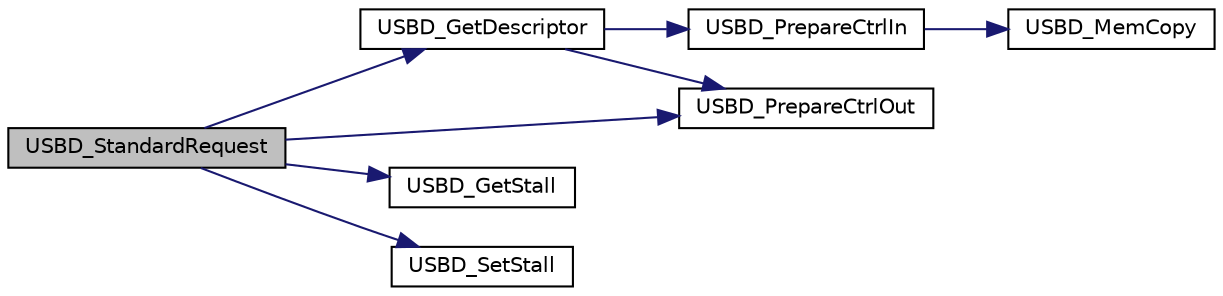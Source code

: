 digraph "USBD_StandardRequest"
{
 // LATEX_PDF_SIZE
  edge [fontname="Helvetica",fontsize="10",labelfontname="Helvetica",labelfontsize="10"];
  node [fontname="Helvetica",fontsize="10",shape=record];
  rankdir="LR";
  Node1 [label="USBD_StandardRequest",height=0.2,width=0.4,color="black", fillcolor="grey75", style="filled", fontcolor="black",tooltip="Process USB standard request."];
  Node1 -> Node2 [color="midnightblue",fontsize="10",style="solid",fontname="Helvetica"];
  Node2 [label="USBD_GetDescriptor",height=0.2,width=0.4,color="black", fillcolor="white", style="filled",URL="$dc/dd9/usbd_8c.html#a6914558f4bff6051798c24e3cea8176e",tooltip="Get Descriptor request."];
  Node2 -> Node3 [color="midnightblue",fontsize="10",style="solid",fontname="Helvetica"];
  Node3 [label="USBD_PrepareCtrlIn",height=0.2,width=0.4,color="black", fillcolor="white", style="filled",URL="$df/dbd/group___n_a_n_o100___u_s_b_d___e_x_p_o_r_t_e_d___f_u_n_c_t_i_o_n_s.html#gaa167f8ad1300e0a2cb73ffbdcd079c76",tooltip="Prepare Control IN transaction."];
  Node3 -> Node4 [color="midnightblue",fontsize="10",style="solid",fontname="Helvetica"];
  Node4 [label="USBD_MemCopy",height=0.2,width=0.4,color="black", fillcolor="white", style="filled",URL="$df/dbd/group___n_a_n_o100___u_s_b_d___e_x_p_o_r_t_e_d___f_u_n_c_t_i_o_n_s.html#gabcedfcc8d4cf29cd70dfb5179229f2b6",tooltip="To support byte access between USB SRAM and system SRAM."];
  Node2 -> Node5 [color="midnightblue",fontsize="10",style="solid",fontname="Helvetica"];
  Node5 [label="USBD_PrepareCtrlOut",height=0.2,width=0.4,color="black", fillcolor="white", style="filled",URL="$df/dbd/group___n_a_n_o100___u_s_b_d___e_x_p_o_r_t_e_d___f_u_n_c_t_i_o_n_s.html#ga47d3b5ce99298c40938621c0ba57dec8",tooltip="Prepare Control OUT transaction."];
  Node1 -> Node6 [color="midnightblue",fontsize="10",style="solid",fontname="Helvetica"];
  Node6 [label="USBD_GetStall",height=0.2,width=0.4,color="black", fillcolor="white", style="filled",URL="$df/dbd/group___n_a_n_o100___u_s_b_d___e_x_p_o_r_t_e_d___f_u_n_c_t_i_o_n_s.html#ga6499200e1e3aef32cffe4216e9b107b5",tooltip="Get USB endpoint stall state."];
  Node1 -> Node5 [color="midnightblue",fontsize="10",style="solid",fontname="Helvetica"];
  Node1 -> Node7 [color="midnightblue",fontsize="10",style="solid",fontname="Helvetica"];
  Node7 [label="USBD_SetStall",height=0.2,width=0.4,color="black", fillcolor="white", style="filled",URL="$df/dbd/group___n_a_n_o100___u_s_b_d___e_x_p_o_r_t_e_d___f_u_n_c_t_i_o_n_s.html#ga54b90974a0d1a1cc17592f60be8b6e8b",tooltip="Set USB endpoint stall state."];
}
